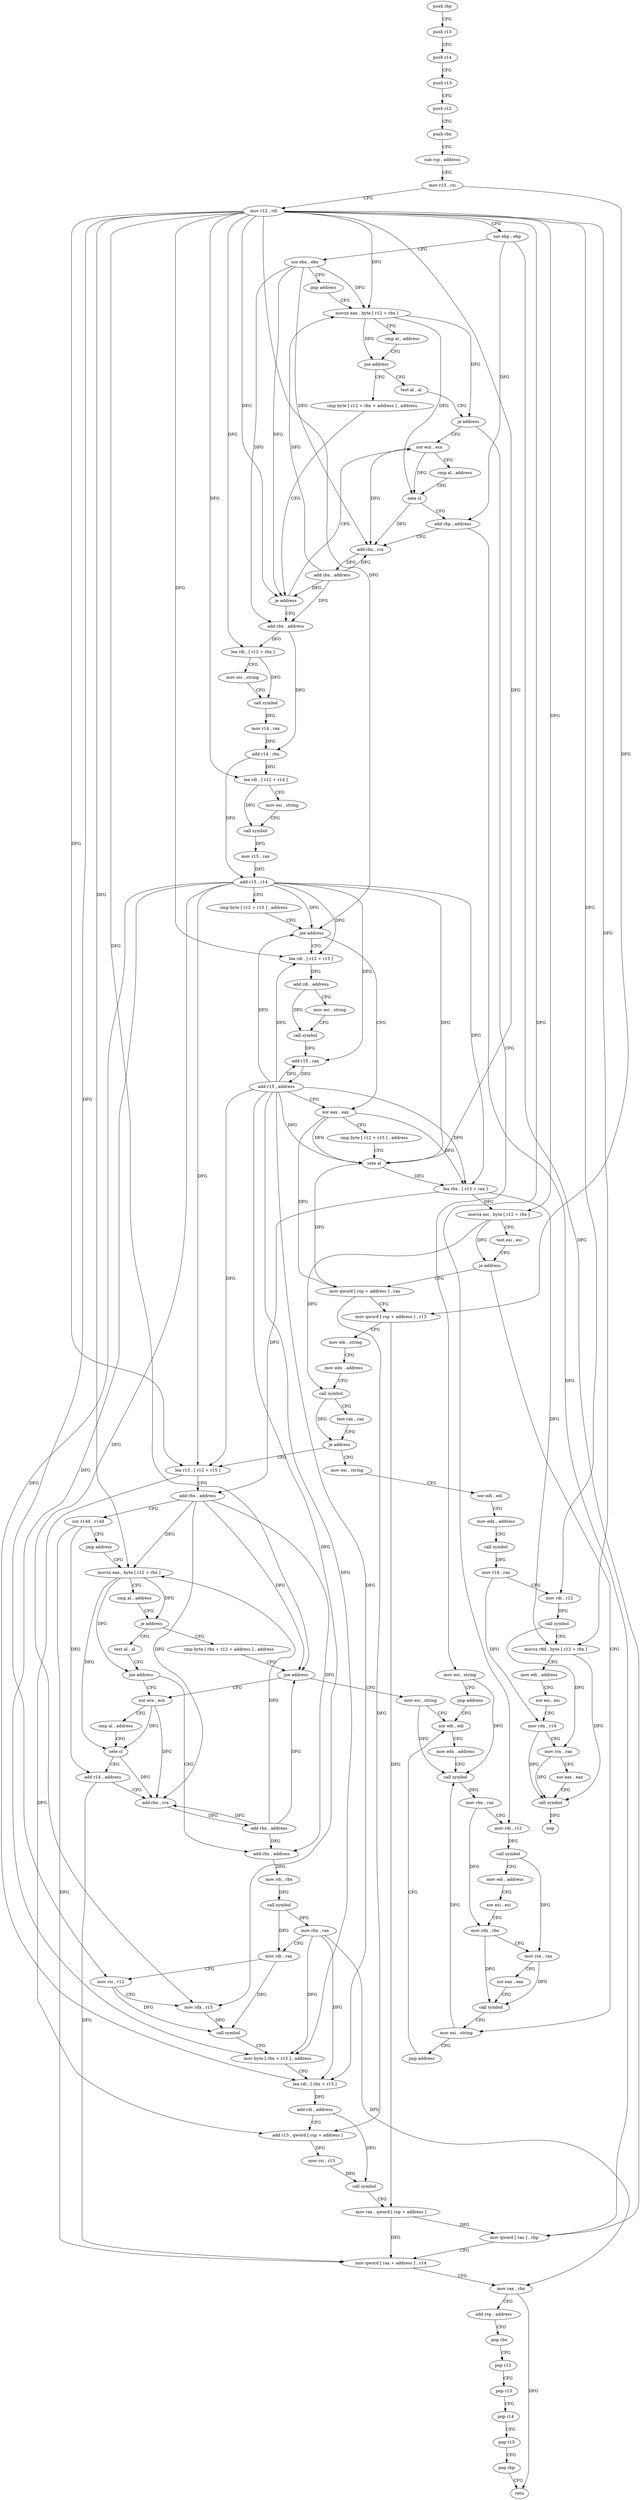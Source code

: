 digraph "func" {
"4203280" [label = "push rbp" ]
"4203281" [label = "push r15" ]
"4203283" [label = "push r14" ]
"4203285" [label = "push r13" ]
"4203287" [label = "push r12" ]
"4203289" [label = "push rbx" ]
"4203290" [label = "sub rsp , address" ]
"4203294" [label = "mov r13 , rsi" ]
"4203297" [label = "mov r12 , rdi" ]
"4203300" [label = "xor ebp , ebp" ]
"4203302" [label = "xor ebx , ebx" ]
"4203304" [label = "jmp address" ]
"4203338" [label = "movzx eax , byte [ r12 + rbx ]" ]
"4203343" [label = "cmp al , address" ]
"4203345" [label = "jne address" ]
"4203312" [label = "test al , al" ]
"4203347" [label = "cmp byte [ r12 + rbx + address ] , address" ]
"4203314" [label = "je address" ]
"4203644" [label = "mov esi , string" ]
"4203320" [label = "xor ecx , ecx" ]
"4203353" [label = "je address" ]
"4203355" [label = "add rbx , address" ]
"4203649" [label = "jmp address" ]
"4203656" [label = "xor edi , edi" ]
"4203322" [label = "cmp al , address" ]
"4203324" [label = "sete cl" ]
"4203327" [label = "add rbp , address" ]
"4203331" [label = "add rbx , rcx" ]
"4203334" [label = "add rbx , address" ]
"4203359" [label = "lea rdi , [ r12 + rbx ]" ]
"4203363" [label = "mov esi , string" ]
"4203368" [label = "call symbol" ]
"4203373" [label = "mov r14 , rax" ]
"4203376" [label = "add r14 , rbx" ]
"4203379" [label = "lea rdi , [ r12 + r14 ]" ]
"4203383" [label = "mov esi , string" ]
"4203388" [label = "call symbol" ]
"4203393" [label = "mov r15 , rax" ]
"4203396" [label = "add r15 , r14" ]
"4203399" [label = "cmp byte [ r12 + r15 ] , address" ]
"4203404" [label = "jne address" ]
"4203431" [label = "xor eax , eax" ]
"4203406" [label = "lea rdi , [ r12 + r15 ]" ]
"4203658" [label = "mov edx , address" ]
"4203663" [label = "call symbol" ]
"4203668" [label = "mov rbx , rax" ]
"4203671" [label = "mov rdi , r12" ]
"4203674" [label = "call symbol" ]
"4203679" [label = "mov edi , address" ]
"4203684" [label = "xor esi , esi" ]
"4203686" [label = "mov rdx , rbx" ]
"4203689" [label = "mov rcx , rax" ]
"4203692" [label = "xor eax , eax" ]
"4203694" [label = "call symbol" ]
"4203699" [label = "mov esi , string" ]
"4203433" [label = "cmp byte [ r12 + r15 ] , address" ]
"4203438" [label = "sete al" ]
"4203441" [label = "lea rbx , [ r15 + rax ]" ]
"4203445" [label = "movsx esi , byte [ r12 + rbx ]" ]
"4203450" [label = "test esi , esi" ]
"4203452" [label = "je address" ]
"4203458" [label = "mov qword [ rsp + address ] , rax" ]
"4203410" [label = "add rdi , address" ]
"4203414" [label = "mov esi , string" ]
"4203419" [label = "call symbol" ]
"4203424" [label = "add r15 , rax" ]
"4203427" [label = "add r15 , address" ]
"4203704" [label = "jmp address" ]
"4203463" [label = "mov qword [ rsp + address ] , r13" ]
"4203468" [label = "mov edi , string" ]
"4203473" [label = "mov edx , address" ]
"4203478" [label = "call symbol" ]
"4203483" [label = "test rax , rax" ]
"4203486" [label = "je address" ]
"4203706" [label = "mov esi , string" ]
"4203492" [label = "lea r13 , [ r12 + r15 ]" ]
"4203711" [label = "xor edi , edi" ]
"4203713" [label = "mov edx , address" ]
"4203718" [label = "call symbol" ]
"4203723" [label = "mov r14 , rax" ]
"4203726" [label = "mov rdi , r12" ]
"4203729" [label = "call symbol" ]
"4203734" [label = "movsx r8d , byte [ r12 + rbx ]" ]
"4203739" [label = "mov edi , address" ]
"4203744" [label = "xor esi , esi" ]
"4203746" [label = "mov rdx , r14" ]
"4203749" [label = "mov rcx , rax" ]
"4203752" [label = "xor eax , eax" ]
"4203754" [label = "call symbol" ]
"4203759" [label = "nop" ]
"4203496" [label = "add rbx , address" ]
"4203500" [label = "xor r14d , r14d" ]
"4203503" [label = "jmp address" ]
"4203546" [label = "movzx eax , byte [ r12 + rbx ]" ]
"4203551" [label = "cmp al , address" ]
"4203553" [label = "je address" ]
"4203520" [label = "cmp byte [ rbx + r12 + address ] , address" ]
"4203555" [label = "test al , al" ]
"4203526" [label = "jne address" ]
"4203651" [label = "mov esi , string" ]
"4203528" [label = "xor ecx , ecx" ]
"4203557" [label = "jne address" ]
"4203559" [label = "add rbx , address" ]
"4203530" [label = "cmp al , address" ]
"4203532" [label = "sete cl" ]
"4203535" [label = "add r14 , address" ]
"4203539" [label = "add rbx , rcx" ]
"4203542" [label = "add rbx , address" ]
"4203563" [label = "mov rdi , rbx" ]
"4203566" [label = "call symbol" ]
"4203571" [label = "mov rbx , rax" ]
"4203574" [label = "mov rdi , rax" ]
"4203577" [label = "mov rsi , r12" ]
"4203580" [label = "mov rdx , r15" ]
"4203583" [label = "call symbol" ]
"4203588" [label = "mov byte [ rbx + r15 ] , address" ]
"4203593" [label = "lea rdi , [ rbx + r15 ]" ]
"4203597" [label = "add rdi , address" ]
"4203601" [label = "add r13 , qword [ rsp + address ]" ]
"4203606" [label = "mov rsi , r13" ]
"4203609" [label = "call symbol" ]
"4203614" [label = "mov rax , qword [ rsp + address ]" ]
"4203619" [label = "mov qword [ rax ] , rbp" ]
"4203622" [label = "mov qword [ rax + address ] , r14" ]
"4203626" [label = "mov rax , rbx" ]
"4203629" [label = "add rsp , address" ]
"4203633" [label = "pop rbx" ]
"4203634" [label = "pop r12" ]
"4203636" [label = "pop r13" ]
"4203638" [label = "pop r14" ]
"4203640" [label = "pop r15" ]
"4203642" [label = "pop rbp" ]
"4203643" [label = "retn" ]
"4203280" -> "4203281" [ label = "CFG" ]
"4203281" -> "4203283" [ label = "CFG" ]
"4203283" -> "4203285" [ label = "CFG" ]
"4203285" -> "4203287" [ label = "CFG" ]
"4203287" -> "4203289" [ label = "CFG" ]
"4203289" -> "4203290" [ label = "CFG" ]
"4203290" -> "4203294" [ label = "CFG" ]
"4203294" -> "4203297" [ label = "CFG" ]
"4203294" -> "4203463" [ label = "DFG" ]
"4203297" -> "4203300" [ label = "CFG" ]
"4203297" -> "4203338" [ label = "DFG" ]
"4203297" -> "4203353" [ label = "DFG" ]
"4203297" -> "4203359" [ label = "DFG" ]
"4203297" -> "4203379" [ label = "DFG" ]
"4203297" -> "4203404" [ label = "DFG" ]
"4203297" -> "4203671" [ label = "DFG" ]
"4203297" -> "4203438" [ label = "DFG" ]
"4203297" -> "4203445" [ label = "DFG" ]
"4203297" -> "4203406" [ label = "DFG" ]
"4203297" -> "4203726" [ label = "DFG" ]
"4203297" -> "4203734" [ label = "DFG" ]
"4203297" -> "4203492" [ label = "DFG" ]
"4203297" -> "4203546" [ label = "DFG" ]
"4203297" -> "4203526" [ label = "DFG" ]
"4203297" -> "4203577" [ label = "DFG" ]
"4203300" -> "4203302" [ label = "CFG" ]
"4203300" -> "4203327" [ label = "DFG" ]
"4203300" -> "4203619" [ label = "DFG" ]
"4203302" -> "4203304" [ label = "CFG" ]
"4203302" -> "4203338" [ label = "DFG" ]
"4203302" -> "4203353" [ label = "DFG" ]
"4203302" -> "4203331" [ label = "DFG" ]
"4203302" -> "4203355" [ label = "DFG" ]
"4203304" -> "4203338" [ label = "CFG" ]
"4203338" -> "4203343" [ label = "CFG" ]
"4203338" -> "4203345" [ label = "DFG" ]
"4203338" -> "4203314" [ label = "DFG" ]
"4203338" -> "4203324" [ label = "DFG" ]
"4203343" -> "4203345" [ label = "CFG" ]
"4203345" -> "4203312" [ label = "CFG" ]
"4203345" -> "4203347" [ label = "CFG" ]
"4203312" -> "4203314" [ label = "CFG" ]
"4203347" -> "4203353" [ label = "CFG" ]
"4203314" -> "4203644" [ label = "CFG" ]
"4203314" -> "4203320" [ label = "CFG" ]
"4203644" -> "4203649" [ label = "CFG" ]
"4203644" -> "4203663" [ label = "DFG" ]
"4203320" -> "4203322" [ label = "CFG" ]
"4203320" -> "4203324" [ label = "DFG" ]
"4203320" -> "4203331" [ label = "DFG" ]
"4203353" -> "4203320" [ label = "CFG" ]
"4203353" -> "4203355" [ label = "CFG" ]
"4203355" -> "4203359" [ label = "DFG" ]
"4203355" -> "4203376" [ label = "DFG" ]
"4203649" -> "4203656" [ label = "CFG" ]
"4203656" -> "4203658" [ label = "CFG" ]
"4203322" -> "4203324" [ label = "CFG" ]
"4203324" -> "4203327" [ label = "CFG" ]
"4203324" -> "4203331" [ label = "DFG" ]
"4203327" -> "4203331" [ label = "CFG" ]
"4203327" -> "4203619" [ label = "DFG" ]
"4203331" -> "4203334" [ label = "DFG" ]
"4203334" -> "4203338" [ label = "DFG" ]
"4203334" -> "4203353" [ label = "DFG" ]
"4203334" -> "4203331" [ label = "DFG" ]
"4203334" -> "4203355" [ label = "DFG" ]
"4203359" -> "4203363" [ label = "CFG" ]
"4203359" -> "4203368" [ label = "DFG" ]
"4203363" -> "4203368" [ label = "CFG" ]
"4203368" -> "4203373" [ label = "DFG" ]
"4203373" -> "4203376" [ label = "DFG" ]
"4203376" -> "4203379" [ label = "DFG" ]
"4203376" -> "4203396" [ label = "DFG" ]
"4203379" -> "4203383" [ label = "CFG" ]
"4203379" -> "4203388" [ label = "DFG" ]
"4203383" -> "4203388" [ label = "CFG" ]
"4203388" -> "4203393" [ label = "DFG" ]
"4203393" -> "4203396" [ label = "DFG" ]
"4203396" -> "4203399" [ label = "CFG" ]
"4203396" -> "4203404" [ label = "DFG" ]
"4203396" -> "4203438" [ label = "DFG" ]
"4203396" -> "4203441" [ label = "DFG" ]
"4203396" -> "4203406" [ label = "DFG" ]
"4203396" -> "4203424" [ label = "DFG" ]
"4203396" -> "4203492" [ label = "DFG" ]
"4203396" -> "4203580" [ label = "DFG" ]
"4203396" -> "4203588" [ label = "DFG" ]
"4203396" -> "4203593" [ label = "DFG" ]
"4203399" -> "4203404" [ label = "CFG" ]
"4203404" -> "4203431" [ label = "CFG" ]
"4203404" -> "4203406" [ label = "CFG" ]
"4203431" -> "4203433" [ label = "CFG" ]
"4203431" -> "4203438" [ label = "DFG" ]
"4203431" -> "4203441" [ label = "DFG" ]
"4203431" -> "4203458" [ label = "DFG" ]
"4203406" -> "4203410" [ label = "DFG" ]
"4203658" -> "4203663" [ label = "CFG" ]
"4203663" -> "4203668" [ label = "DFG" ]
"4203668" -> "4203671" [ label = "CFG" ]
"4203668" -> "4203686" [ label = "DFG" ]
"4203671" -> "4203674" [ label = "DFG" ]
"4203674" -> "4203679" [ label = "CFG" ]
"4203674" -> "4203689" [ label = "DFG" ]
"4203679" -> "4203684" [ label = "CFG" ]
"4203684" -> "4203686" [ label = "CFG" ]
"4203686" -> "4203689" [ label = "CFG" ]
"4203686" -> "4203694" [ label = "DFG" ]
"4203689" -> "4203692" [ label = "CFG" ]
"4203689" -> "4203694" [ label = "DFG" ]
"4203692" -> "4203694" [ label = "CFG" ]
"4203694" -> "4203699" [ label = "CFG" ]
"4203699" -> "4203704" [ label = "CFG" ]
"4203699" -> "4203663" [ label = "DFG" ]
"4203433" -> "4203438" [ label = "CFG" ]
"4203438" -> "4203441" [ label = "DFG" ]
"4203438" -> "4203458" [ label = "DFG" ]
"4203441" -> "4203445" [ label = "DFG" ]
"4203441" -> "4203734" [ label = "DFG" ]
"4203441" -> "4203496" [ label = "DFG" ]
"4203445" -> "4203450" [ label = "CFG" ]
"4203445" -> "4203452" [ label = "DFG" ]
"4203445" -> "4203478" [ label = "DFG" ]
"4203450" -> "4203452" [ label = "CFG" ]
"4203452" -> "4203699" [ label = "CFG" ]
"4203452" -> "4203458" [ label = "CFG" ]
"4203458" -> "4203463" [ label = "CFG" ]
"4203458" -> "4203601" [ label = "DFG" ]
"4203410" -> "4203414" [ label = "CFG" ]
"4203410" -> "4203419" [ label = "DFG" ]
"4203414" -> "4203419" [ label = "CFG" ]
"4203419" -> "4203424" [ label = "DFG" ]
"4203424" -> "4203427" [ label = "DFG" ]
"4203427" -> "4203431" [ label = "CFG" ]
"4203427" -> "4203404" [ label = "DFG" ]
"4203427" -> "4203438" [ label = "DFG" ]
"4203427" -> "4203406" [ label = "DFG" ]
"4203427" -> "4203441" [ label = "DFG" ]
"4203427" -> "4203424" [ label = "DFG" ]
"4203427" -> "4203492" [ label = "DFG" ]
"4203427" -> "4203580" [ label = "DFG" ]
"4203427" -> "4203588" [ label = "DFG" ]
"4203427" -> "4203593" [ label = "DFG" ]
"4203704" -> "4203656" [ label = "CFG" ]
"4203463" -> "4203468" [ label = "CFG" ]
"4203463" -> "4203614" [ label = "DFG" ]
"4203468" -> "4203473" [ label = "CFG" ]
"4203473" -> "4203478" [ label = "CFG" ]
"4203478" -> "4203483" [ label = "CFG" ]
"4203478" -> "4203486" [ label = "DFG" ]
"4203483" -> "4203486" [ label = "CFG" ]
"4203486" -> "4203706" [ label = "CFG" ]
"4203486" -> "4203492" [ label = "CFG" ]
"4203706" -> "4203711" [ label = "CFG" ]
"4203492" -> "4203496" [ label = "CFG" ]
"4203492" -> "4203601" [ label = "DFG" ]
"4203711" -> "4203713" [ label = "CFG" ]
"4203713" -> "4203718" [ label = "CFG" ]
"4203718" -> "4203723" [ label = "DFG" ]
"4203723" -> "4203726" [ label = "CFG" ]
"4203723" -> "4203746" [ label = "DFG" ]
"4203726" -> "4203729" [ label = "DFG" ]
"4203729" -> "4203734" [ label = "CFG" ]
"4203729" -> "4203749" [ label = "DFG" ]
"4203734" -> "4203739" [ label = "CFG" ]
"4203734" -> "4203754" [ label = "DFG" ]
"4203739" -> "4203744" [ label = "CFG" ]
"4203744" -> "4203746" [ label = "CFG" ]
"4203746" -> "4203749" [ label = "CFG" ]
"4203746" -> "4203754" [ label = "DFG" ]
"4203749" -> "4203752" [ label = "CFG" ]
"4203749" -> "4203754" [ label = "DFG" ]
"4203752" -> "4203754" [ label = "CFG" ]
"4203754" -> "4203759" [ label = "DFG" ]
"4203496" -> "4203500" [ label = "CFG" ]
"4203496" -> "4203546" [ label = "DFG" ]
"4203496" -> "4203526" [ label = "DFG" ]
"4203496" -> "4203539" [ label = "DFG" ]
"4203496" -> "4203559" [ label = "DFG" ]
"4203500" -> "4203503" [ label = "CFG" ]
"4203500" -> "4203535" [ label = "DFG" ]
"4203500" -> "4203622" [ label = "DFG" ]
"4203503" -> "4203546" [ label = "CFG" ]
"4203546" -> "4203551" [ label = "CFG" ]
"4203546" -> "4203553" [ label = "DFG" ]
"4203546" -> "4203557" [ label = "DFG" ]
"4203546" -> "4203532" [ label = "DFG" ]
"4203551" -> "4203553" [ label = "CFG" ]
"4203553" -> "4203520" [ label = "CFG" ]
"4203553" -> "4203555" [ label = "CFG" ]
"4203520" -> "4203526" [ label = "CFG" ]
"4203555" -> "4203557" [ label = "CFG" ]
"4203526" -> "4203651" [ label = "CFG" ]
"4203526" -> "4203528" [ label = "CFG" ]
"4203651" -> "4203656" [ label = "CFG" ]
"4203651" -> "4203663" [ label = "DFG" ]
"4203528" -> "4203530" [ label = "CFG" ]
"4203528" -> "4203532" [ label = "DFG" ]
"4203528" -> "4203539" [ label = "DFG" ]
"4203557" -> "4203528" [ label = "CFG" ]
"4203557" -> "4203559" [ label = "CFG" ]
"4203559" -> "4203563" [ label = "DFG" ]
"4203530" -> "4203532" [ label = "CFG" ]
"4203532" -> "4203535" [ label = "CFG" ]
"4203532" -> "4203539" [ label = "DFG" ]
"4203535" -> "4203539" [ label = "CFG" ]
"4203535" -> "4203622" [ label = "DFG" ]
"4203539" -> "4203542" [ label = "DFG" ]
"4203542" -> "4203546" [ label = "DFG" ]
"4203542" -> "4203526" [ label = "DFG" ]
"4203542" -> "4203539" [ label = "DFG" ]
"4203542" -> "4203559" [ label = "DFG" ]
"4203563" -> "4203566" [ label = "DFG" ]
"4203566" -> "4203571" [ label = "DFG" ]
"4203566" -> "4203574" [ label = "DFG" ]
"4203571" -> "4203574" [ label = "CFG" ]
"4203571" -> "4203588" [ label = "DFG" ]
"4203571" -> "4203593" [ label = "DFG" ]
"4203571" -> "4203626" [ label = "DFG" ]
"4203574" -> "4203577" [ label = "CFG" ]
"4203574" -> "4203583" [ label = "DFG" ]
"4203577" -> "4203580" [ label = "CFG" ]
"4203577" -> "4203583" [ label = "DFG" ]
"4203580" -> "4203583" [ label = "DFG" ]
"4203583" -> "4203588" [ label = "CFG" ]
"4203588" -> "4203593" [ label = "CFG" ]
"4203593" -> "4203597" [ label = "DFG" ]
"4203597" -> "4203601" [ label = "CFG" ]
"4203597" -> "4203609" [ label = "DFG" ]
"4203601" -> "4203606" [ label = "DFG" ]
"4203606" -> "4203609" [ label = "DFG" ]
"4203609" -> "4203614" [ label = "CFG" ]
"4203614" -> "4203619" [ label = "DFG" ]
"4203614" -> "4203622" [ label = "DFG" ]
"4203619" -> "4203622" [ label = "CFG" ]
"4203622" -> "4203626" [ label = "CFG" ]
"4203626" -> "4203629" [ label = "CFG" ]
"4203626" -> "4203643" [ label = "DFG" ]
"4203629" -> "4203633" [ label = "CFG" ]
"4203633" -> "4203634" [ label = "CFG" ]
"4203634" -> "4203636" [ label = "CFG" ]
"4203636" -> "4203638" [ label = "CFG" ]
"4203638" -> "4203640" [ label = "CFG" ]
"4203640" -> "4203642" [ label = "CFG" ]
"4203642" -> "4203643" [ label = "CFG" ]
}
